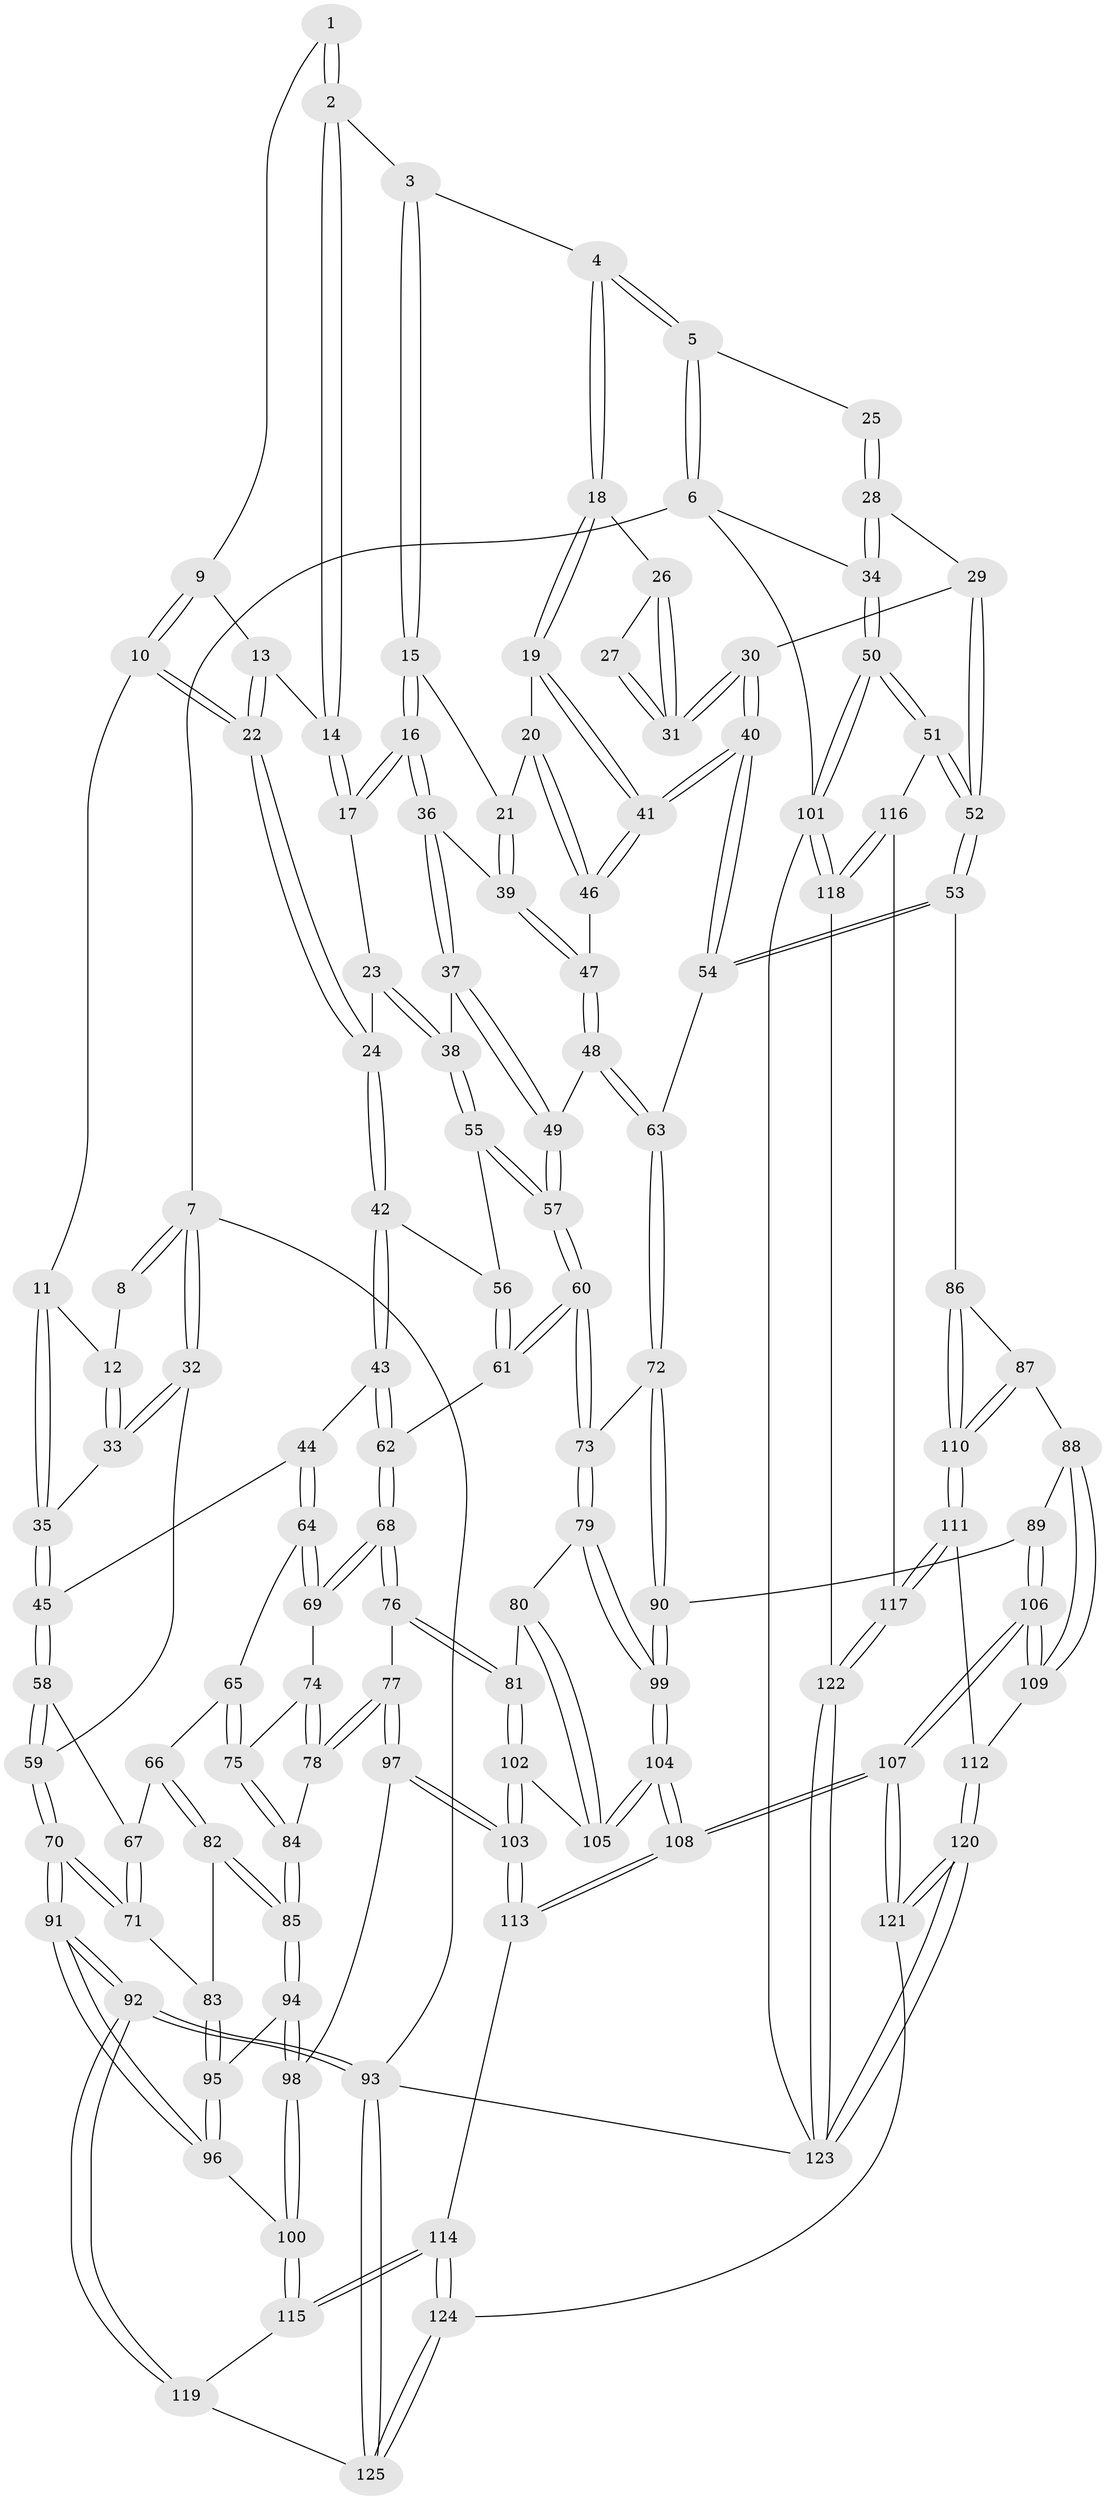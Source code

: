// Generated by graph-tools (version 1.1) at 2025/51/03/09/25 03:51:06]
// undirected, 125 vertices, 309 edges
graph export_dot {
graph [start="1"]
  node [color=gray90,style=filled];
  1 [pos="+0.2607912889713453+0"];
  2 [pos="+0.4932444593999088+0"];
  3 [pos="+0.6565903971546685+0"];
  4 [pos="+0.736358843836446+0"];
  5 [pos="+1+0"];
  6 [pos="+1+0"];
  7 [pos="+0+0"];
  8 [pos="+0.21101406199133443+0"];
  9 [pos="+0.267391170816942+0"];
  10 [pos="+0.2679336271190849+0.17325206516899921"];
  11 [pos="+0.18555041613034307+0.14963069145046795"];
  12 [pos="+0.10915761794390699+0.0732943584315418"];
  13 [pos="+0.3547998171736737+0.09779414357652459"];
  14 [pos="+0.464465117452606+0.014566413383803645"];
  15 [pos="+0.6317792651072275+0.0032020422835364786"];
  16 [pos="+0.5246723985152112+0.1895201230640793"];
  17 [pos="+0.47138443510509614+0.08178088180683758"];
  18 [pos="+0.7453866586950884+0.1852884833180101"];
  19 [pos="+0.7249830921309979+0.20382617083177157"];
  20 [pos="+0.6879321940875737+0.20864804981945914"];
  21 [pos="+0.6338762089245623+0.19184829770931947"];
  22 [pos="+0.2808185180835829+0.18783997311818681"];
  23 [pos="+0.34226905032047306+0.19304807536305343"];
  24 [pos="+0.28546726272563655+0.19731191481253496"];
  25 [pos="+0.9415383051849463+0"];
  26 [pos="+0.8248410091080555+0.18249303685921106"];
  27 [pos="+0.9397270180096577+0"];
  28 [pos="+0.9422295256143322+0.22979967237370852"];
  29 [pos="+0.9135799706018625+0.24308715530321115"];
  30 [pos="+0.8975811005558967+0.24297716361880559"];
  31 [pos="+0.889977093456345+0.23554595464703837"];
  32 [pos="+0+0.16342862688743437"];
  33 [pos="+0+0.17712936033741442"];
  34 [pos="+1+0.21910261943013254"];
  35 [pos="+0.059326380529542644+0.2583706725700037"];
  36 [pos="+0.5304646660389275+0.20768171819655565"];
  37 [pos="+0.4977418369794336+0.23759600089958646"];
  38 [pos="+0.4971415696773262+0.23790335690649403"];
  39 [pos="+0.5486399499714572+0.2094970182718157"];
  40 [pos="+0.8094396570952432+0.3691972238814584"];
  41 [pos="+0.7887788786563483+0.35153232339064017"];
  42 [pos="+0.27190120755716074+0.2791900581587852"];
  43 [pos="+0.23024014162816203+0.32802248889569596"];
  44 [pos="+0.22610833446413156+0.3314466289160226"];
  45 [pos="+0.1279932278044445+0.33784264225770555"];
  46 [pos="+0.6496611032633403+0.3476651312958781"];
  47 [pos="+0.6285443593129244+0.3631405828981262"];
  48 [pos="+0.5930611744596094+0.4251267287812682"];
  49 [pos="+0.5927266321897565+0.4251102454895772"];
  50 [pos="+1+0.5810489194464189"];
  51 [pos="+1+0.5822151553237719"];
  52 [pos="+1+0.5784386213132031"];
  53 [pos="+0.9935915000370197+0.5753050295471801"];
  54 [pos="+0.8388752177144236+0.46444795116158044"];
  55 [pos="+0.4684575733961364+0.2849679954536321"];
  56 [pos="+0.38138720360971234+0.3296662899721086"];
  57 [pos="+0.5000945333081428+0.44328585493105516"];
  58 [pos="+0.11577025688993783+0.3584143651835734"];
  59 [pos="+0+0.3573376474626964"];
  60 [pos="+0.4546422321317487+0.472124930555492"];
  61 [pos="+0.4213922321545481+0.4650204927635102"];
  62 [pos="+0.41859334794562875+0.46579474638021995"];
  63 [pos="+0.6595180231760838+0.49326085842646594"];
  64 [pos="+0.2527060967732633+0.47572233993554836"];
  65 [pos="+0.22322960768509215+0.4965238756486976"];
  66 [pos="+0.16982548427284502+0.5164688722156362"];
  67 [pos="+0.09049416398812858+0.40882374404883925"];
  68 [pos="+0.3522862607620084+0.4989975704589653"];
  69 [pos="+0.28931574159395024+0.49184353546888504"];
  70 [pos="+0+0.4946885376852248"];
  71 [pos="+0+0.5021830202378985"];
  72 [pos="+0.6314498409313265+0.6047504971831366"];
  73 [pos="+0.4740862243759479+0.5460614213672944"];
  74 [pos="+0.2812056655863182+0.5415454497270157"];
  75 [pos="+0.2390457560399534+0.5813570675611498"];
  76 [pos="+0.3438797692847286+0.6448432848390174"];
  77 [pos="+0.33730594378393325+0.6462538190458513"];
  78 [pos="+0.27752335725927535+0.6077657074649507"];
  79 [pos="+0.4459881062257401+0.6522925732184934"];
  80 [pos="+0.4451393168329949+0.6525511418800047"];
  81 [pos="+0.3872852639030489+0.6617551526744193"];
  82 [pos="+0.1536675254757953+0.5428242341982006"];
  83 [pos="+0.03836520064789496+0.561527700079393"];
  84 [pos="+0.2399008388642983+0.604368674059156"];
  85 [pos="+0.1831918062208952+0.6301191367326169"];
  86 [pos="+0.9606962963811809+0.5968507449999744"];
  87 [pos="+0.7217794782140923+0.6951597513000219"];
  88 [pos="+0.7183339111015526+0.6962677157298753"];
  89 [pos="+0.6447380954452447+0.67740699761403"];
  90 [pos="+0.6430840876122388+0.6764371943084355"];
  91 [pos="+0+0.8651134170067463"];
  92 [pos="+0+1"];
  93 [pos="+0+1"];
  94 [pos="+0.1802465462353336+0.6395627983262393"];
  95 [pos="+0.0500393233223075+0.5950207849384365"];
  96 [pos="+0.068378890475917+0.7534864514290157"];
  97 [pos="+0.2847949487998664+0.6961657007421489"];
  98 [pos="+0.1727650197011955+0.7201486718338984"];
  99 [pos="+0.5465571539666859+0.7124441783686578"];
  100 [pos="+0.138787567742194+0.7653864089622073"];
  101 [pos="+1+0.9988797769998486"];
  102 [pos="+0.3722038613346278+0.7920153568702155"];
  103 [pos="+0.33568603045606915+0.8132076550322382"];
  104 [pos="+0.5027204469463527+0.8275982709126224"];
  105 [pos="+0.42835627630232553+0.7999206783537403"];
  106 [pos="+0.6274201759232573+0.9283833819491176"];
  107 [pos="+0.5795877118387747+1"];
  108 [pos="+0.5266815295656391+0.9161212340138662"];
  109 [pos="+0.7390904958571003+0.8170640771415438"];
  110 [pos="+0.838873781111509+0.8126856344110532"];
  111 [pos="+0.8296527614592976+0.8405830453970331"];
  112 [pos="+0.7991162246058683+0.8475764858547724"];
  113 [pos="+0.30176128467580343+0.8584390271721805"];
  114 [pos="+0.29102569804735196+0.8663991791030472"];
  115 [pos="+0.153129752285147+0.7893838739504463"];
  116 [pos="+0.9421553130598344+0.832878718167308"];
  117 [pos="+0.8977741823938722+0.8879904105606371"];
  118 [pos="+1+0.9264089433452685"];
  119 [pos="+0.13259420073835776+0.8775601468801381"];
  120 [pos="+0.7059321008160526+1"];
  121 [pos="+0.5904127579234936+1"];
  122 [pos="+0.9031875113873958+0.9254342165660306"];
  123 [pos="+0.7596368281719414+1"];
  124 [pos="+0.2893835980621998+1"];
  125 [pos="+0.20831612876357267+1"];
  1 -- 2;
  1 -- 2;
  1 -- 9;
  2 -- 3;
  2 -- 14;
  2 -- 14;
  3 -- 4;
  3 -- 15;
  3 -- 15;
  4 -- 5;
  4 -- 5;
  4 -- 18;
  4 -- 18;
  5 -- 6;
  5 -- 6;
  5 -- 25;
  6 -- 7;
  6 -- 34;
  6 -- 101;
  7 -- 8;
  7 -- 8;
  7 -- 32;
  7 -- 32;
  7 -- 93;
  8 -- 12;
  9 -- 10;
  9 -- 10;
  9 -- 13;
  10 -- 11;
  10 -- 22;
  10 -- 22;
  11 -- 12;
  11 -- 35;
  11 -- 35;
  12 -- 33;
  12 -- 33;
  13 -- 14;
  13 -- 22;
  13 -- 22;
  14 -- 17;
  14 -- 17;
  15 -- 16;
  15 -- 16;
  15 -- 21;
  16 -- 17;
  16 -- 17;
  16 -- 36;
  16 -- 36;
  17 -- 23;
  18 -- 19;
  18 -- 19;
  18 -- 26;
  19 -- 20;
  19 -- 41;
  19 -- 41;
  20 -- 21;
  20 -- 46;
  20 -- 46;
  21 -- 39;
  21 -- 39;
  22 -- 24;
  22 -- 24;
  23 -- 24;
  23 -- 38;
  23 -- 38;
  24 -- 42;
  24 -- 42;
  25 -- 28;
  25 -- 28;
  26 -- 27;
  26 -- 31;
  26 -- 31;
  27 -- 31;
  27 -- 31;
  28 -- 29;
  28 -- 34;
  28 -- 34;
  29 -- 30;
  29 -- 52;
  29 -- 52;
  30 -- 31;
  30 -- 31;
  30 -- 40;
  30 -- 40;
  32 -- 33;
  32 -- 33;
  32 -- 59;
  33 -- 35;
  34 -- 50;
  34 -- 50;
  35 -- 45;
  35 -- 45;
  36 -- 37;
  36 -- 37;
  36 -- 39;
  37 -- 38;
  37 -- 49;
  37 -- 49;
  38 -- 55;
  38 -- 55;
  39 -- 47;
  39 -- 47;
  40 -- 41;
  40 -- 41;
  40 -- 54;
  40 -- 54;
  41 -- 46;
  41 -- 46;
  42 -- 43;
  42 -- 43;
  42 -- 56;
  43 -- 44;
  43 -- 62;
  43 -- 62;
  44 -- 45;
  44 -- 64;
  44 -- 64;
  45 -- 58;
  45 -- 58;
  46 -- 47;
  47 -- 48;
  47 -- 48;
  48 -- 49;
  48 -- 63;
  48 -- 63;
  49 -- 57;
  49 -- 57;
  50 -- 51;
  50 -- 51;
  50 -- 101;
  50 -- 101;
  51 -- 52;
  51 -- 52;
  51 -- 116;
  52 -- 53;
  52 -- 53;
  53 -- 54;
  53 -- 54;
  53 -- 86;
  54 -- 63;
  55 -- 56;
  55 -- 57;
  55 -- 57;
  56 -- 61;
  56 -- 61;
  57 -- 60;
  57 -- 60;
  58 -- 59;
  58 -- 59;
  58 -- 67;
  59 -- 70;
  59 -- 70;
  60 -- 61;
  60 -- 61;
  60 -- 73;
  60 -- 73;
  61 -- 62;
  62 -- 68;
  62 -- 68;
  63 -- 72;
  63 -- 72;
  64 -- 65;
  64 -- 69;
  64 -- 69;
  65 -- 66;
  65 -- 75;
  65 -- 75;
  66 -- 67;
  66 -- 82;
  66 -- 82;
  67 -- 71;
  67 -- 71;
  68 -- 69;
  68 -- 69;
  68 -- 76;
  68 -- 76;
  69 -- 74;
  70 -- 71;
  70 -- 71;
  70 -- 91;
  70 -- 91;
  71 -- 83;
  72 -- 73;
  72 -- 90;
  72 -- 90;
  73 -- 79;
  73 -- 79;
  74 -- 75;
  74 -- 78;
  74 -- 78;
  75 -- 84;
  75 -- 84;
  76 -- 77;
  76 -- 81;
  76 -- 81;
  77 -- 78;
  77 -- 78;
  77 -- 97;
  77 -- 97;
  78 -- 84;
  79 -- 80;
  79 -- 99;
  79 -- 99;
  80 -- 81;
  80 -- 105;
  80 -- 105;
  81 -- 102;
  81 -- 102;
  82 -- 83;
  82 -- 85;
  82 -- 85;
  83 -- 95;
  83 -- 95;
  84 -- 85;
  84 -- 85;
  85 -- 94;
  85 -- 94;
  86 -- 87;
  86 -- 110;
  86 -- 110;
  87 -- 88;
  87 -- 110;
  87 -- 110;
  88 -- 89;
  88 -- 109;
  88 -- 109;
  89 -- 90;
  89 -- 106;
  89 -- 106;
  90 -- 99;
  90 -- 99;
  91 -- 92;
  91 -- 92;
  91 -- 96;
  91 -- 96;
  92 -- 93;
  92 -- 93;
  92 -- 119;
  92 -- 119;
  93 -- 123;
  93 -- 125;
  93 -- 125;
  94 -- 95;
  94 -- 98;
  94 -- 98;
  95 -- 96;
  95 -- 96;
  96 -- 100;
  97 -- 98;
  97 -- 103;
  97 -- 103;
  98 -- 100;
  98 -- 100;
  99 -- 104;
  99 -- 104;
  100 -- 115;
  100 -- 115;
  101 -- 118;
  101 -- 118;
  101 -- 123;
  102 -- 103;
  102 -- 103;
  102 -- 105;
  103 -- 113;
  103 -- 113;
  104 -- 105;
  104 -- 105;
  104 -- 108;
  104 -- 108;
  106 -- 107;
  106 -- 107;
  106 -- 109;
  106 -- 109;
  107 -- 108;
  107 -- 108;
  107 -- 121;
  107 -- 121;
  108 -- 113;
  108 -- 113;
  109 -- 112;
  110 -- 111;
  110 -- 111;
  111 -- 112;
  111 -- 117;
  111 -- 117;
  112 -- 120;
  112 -- 120;
  113 -- 114;
  114 -- 115;
  114 -- 115;
  114 -- 124;
  114 -- 124;
  115 -- 119;
  116 -- 117;
  116 -- 118;
  116 -- 118;
  117 -- 122;
  117 -- 122;
  118 -- 122;
  119 -- 125;
  120 -- 121;
  120 -- 121;
  120 -- 123;
  120 -- 123;
  121 -- 124;
  122 -- 123;
  122 -- 123;
  124 -- 125;
  124 -- 125;
}
